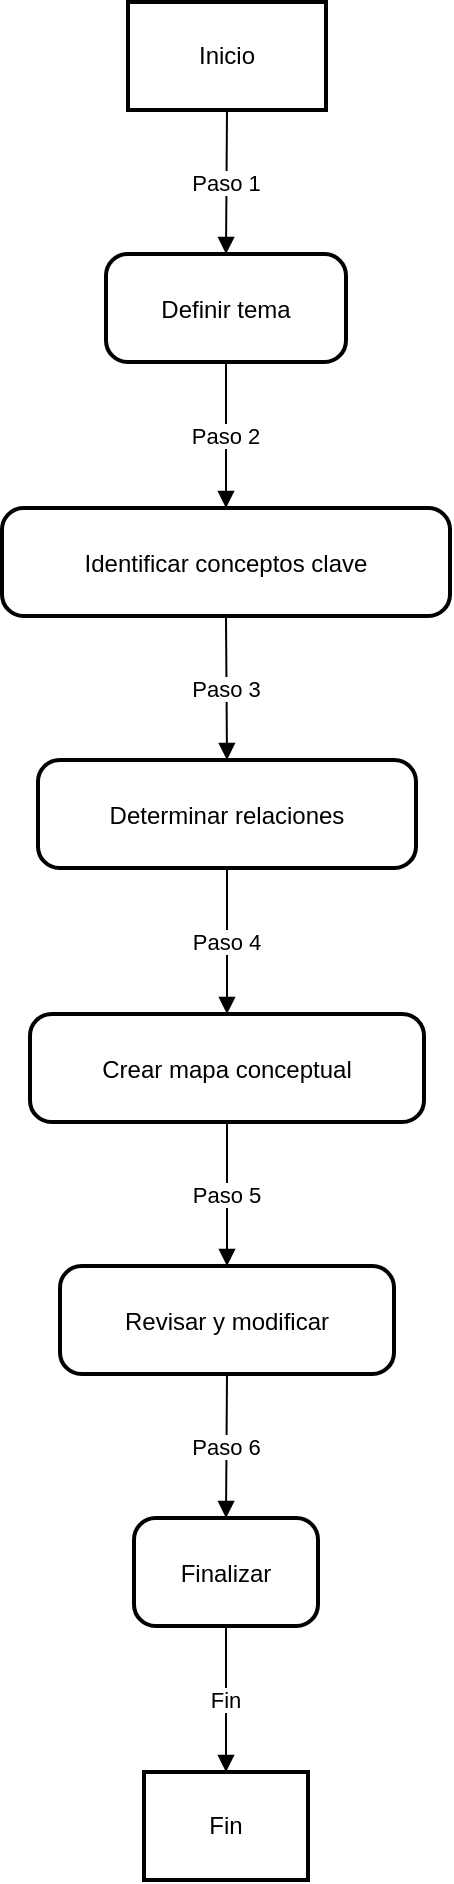 <mxfile version="26.1.1">
  <diagram name="Página-1" id="UukYnP5Gz-hjOmvByLk4">
    <mxGraphModel>
      <root>
        <mxCell id="0" />
        <mxCell id="1" parent="0" />
        <mxCell id="2" value="Inicio" style="whiteSpace=wrap;strokeWidth=2;" vertex="1" parent="1">
          <mxGeometry x="71" y="8" width="99" height="54" as="geometry" />
        </mxCell>
        <mxCell id="3" value="Definir tema" style="rounded=1;arcSize=20;strokeWidth=2" vertex="1" parent="1">
          <mxGeometry x="60" y="134" width="120" height="54" as="geometry" />
        </mxCell>
        <mxCell id="4" value="Identificar conceptos clave" style="rounded=1;arcSize=20;strokeWidth=2" vertex="1" parent="1">
          <mxGeometry x="8" y="261" width="224" height="54" as="geometry" />
        </mxCell>
        <mxCell id="5" value="Determinar relaciones" style="rounded=1;arcSize=20;strokeWidth=2" vertex="1" parent="1">
          <mxGeometry x="26" y="387" width="189" height="54" as="geometry" />
        </mxCell>
        <mxCell id="6" value="Crear mapa conceptual" style="rounded=1;arcSize=20;strokeWidth=2" vertex="1" parent="1">
          <mxGeometry x="22" y="514" width="197" height="54" as="geometry" />
        </mxCell>
        <mxCell id="7" value="Revisar y modificar" style="rounded=1;arcSize=20;strokeWidth=2" vertex="1" parent="1">
          <mxGeometry x="37" y="640" width="167" height="54" as="geometry" />
        </mxCell>
        <mxCell id="8" value="Finalizar" style="rounded=1;arcSize=20;strokeWidth=2" vertex="1" parent="1">
          <mxGeometry x="74" y="766" width="92" height="54" as="geometry" />
        </mxCell>
        <mxCell id="9" value="Fin" style="whiteSpace=wrap;strokeWidth=2;" vertex="1" parent="1">
          <mxGeometry x="79" y="893" width="82" height="54" as="geometry" />
        </mxCell>
        <mxCell id="10" value="Paso 1" style="curved=1;startArrow=none;endArrow=block;exitX=0.5;exitY=1;entryX=0.5;entryY=0.01;" edge="1" parent="1" source="2" target="3">
          <mxGeometry relative="1" as="geometry">
            <Array as="points" />
          </mxGeometry>
        </mxCell>
        <mxCell id="11" value="Paso 2" style="curved=1;startArrow=none;endArrow=block;exitX=0.5;exitY=1.01;entryX=0.5;entryY=0;" edge="1" parent="1" source="3" target="4">
          <mxGeometry relative="1" as="geometry">
            <Array as="points" />
          </mxGeometry>
        </mxCell>
        <mxCell id="12" value="Paso 3" style="curved=1;startArrow=none;endArrow=block;exitX=0.5;exitY=1;entryX=0.5;entryY=0;" edge="1" parent="1" source="4" target="5">
          <mxGeometry relative="1" as="geometry">
            <Array as="points" />
          </mxGeometry>
        </mxCell>
        <mxCell id="13" value="Paso 4" style="curved=1;startArrow=none;endArrow=block;exitX=0.5;exitY=1;entryX=0.5;entryY=-0.01;" edge="1" parent="1" source="5" target="6">
          <mxGeometry relative="1" as="geometry">
            <Array as="points" />
          </mxGeometry>
        </mxCell>
        <mxCell id="14" value="Paso 5" style="curved=1;startArrow=none;endArrow=block;exitX=0.5;exitY=0.99;entryX=0.5;entryY=0;" edge="1" parent="1" source="6" target="7">
          <mxGeometry relative="1" as="geometry">
            <Array as="points" />
          </mxGeometry>
        </mxCell>
        <mxCell id="15" value="Paso 6" style="curved=1;startArrow=none;endArrow=block;exitX=0.5;exitY=1;entryX=0.5;entryY=0.01;" edge="1" parent="1" source="7" target="8">
          <mxGeometry relative="1" as="geometry">
            <Array as="points" />
          </mxGeometry>
        </mxCell>
        <mxCell id="16" value="Fin" style="curved=1;startArrow=none;endArrow=block;exitX=0.5;exitY=1.01;entryX=0.5;entryY=0;" edge="1" parent="1" source="8" target="9">
          <mxGeometry relative="1" as="geometry">
            <Array as="points" />
          </mxGeometry>
        </mxCell>
      </root>
    </mxGraphModel>
  </diagram>
</mxfile>
